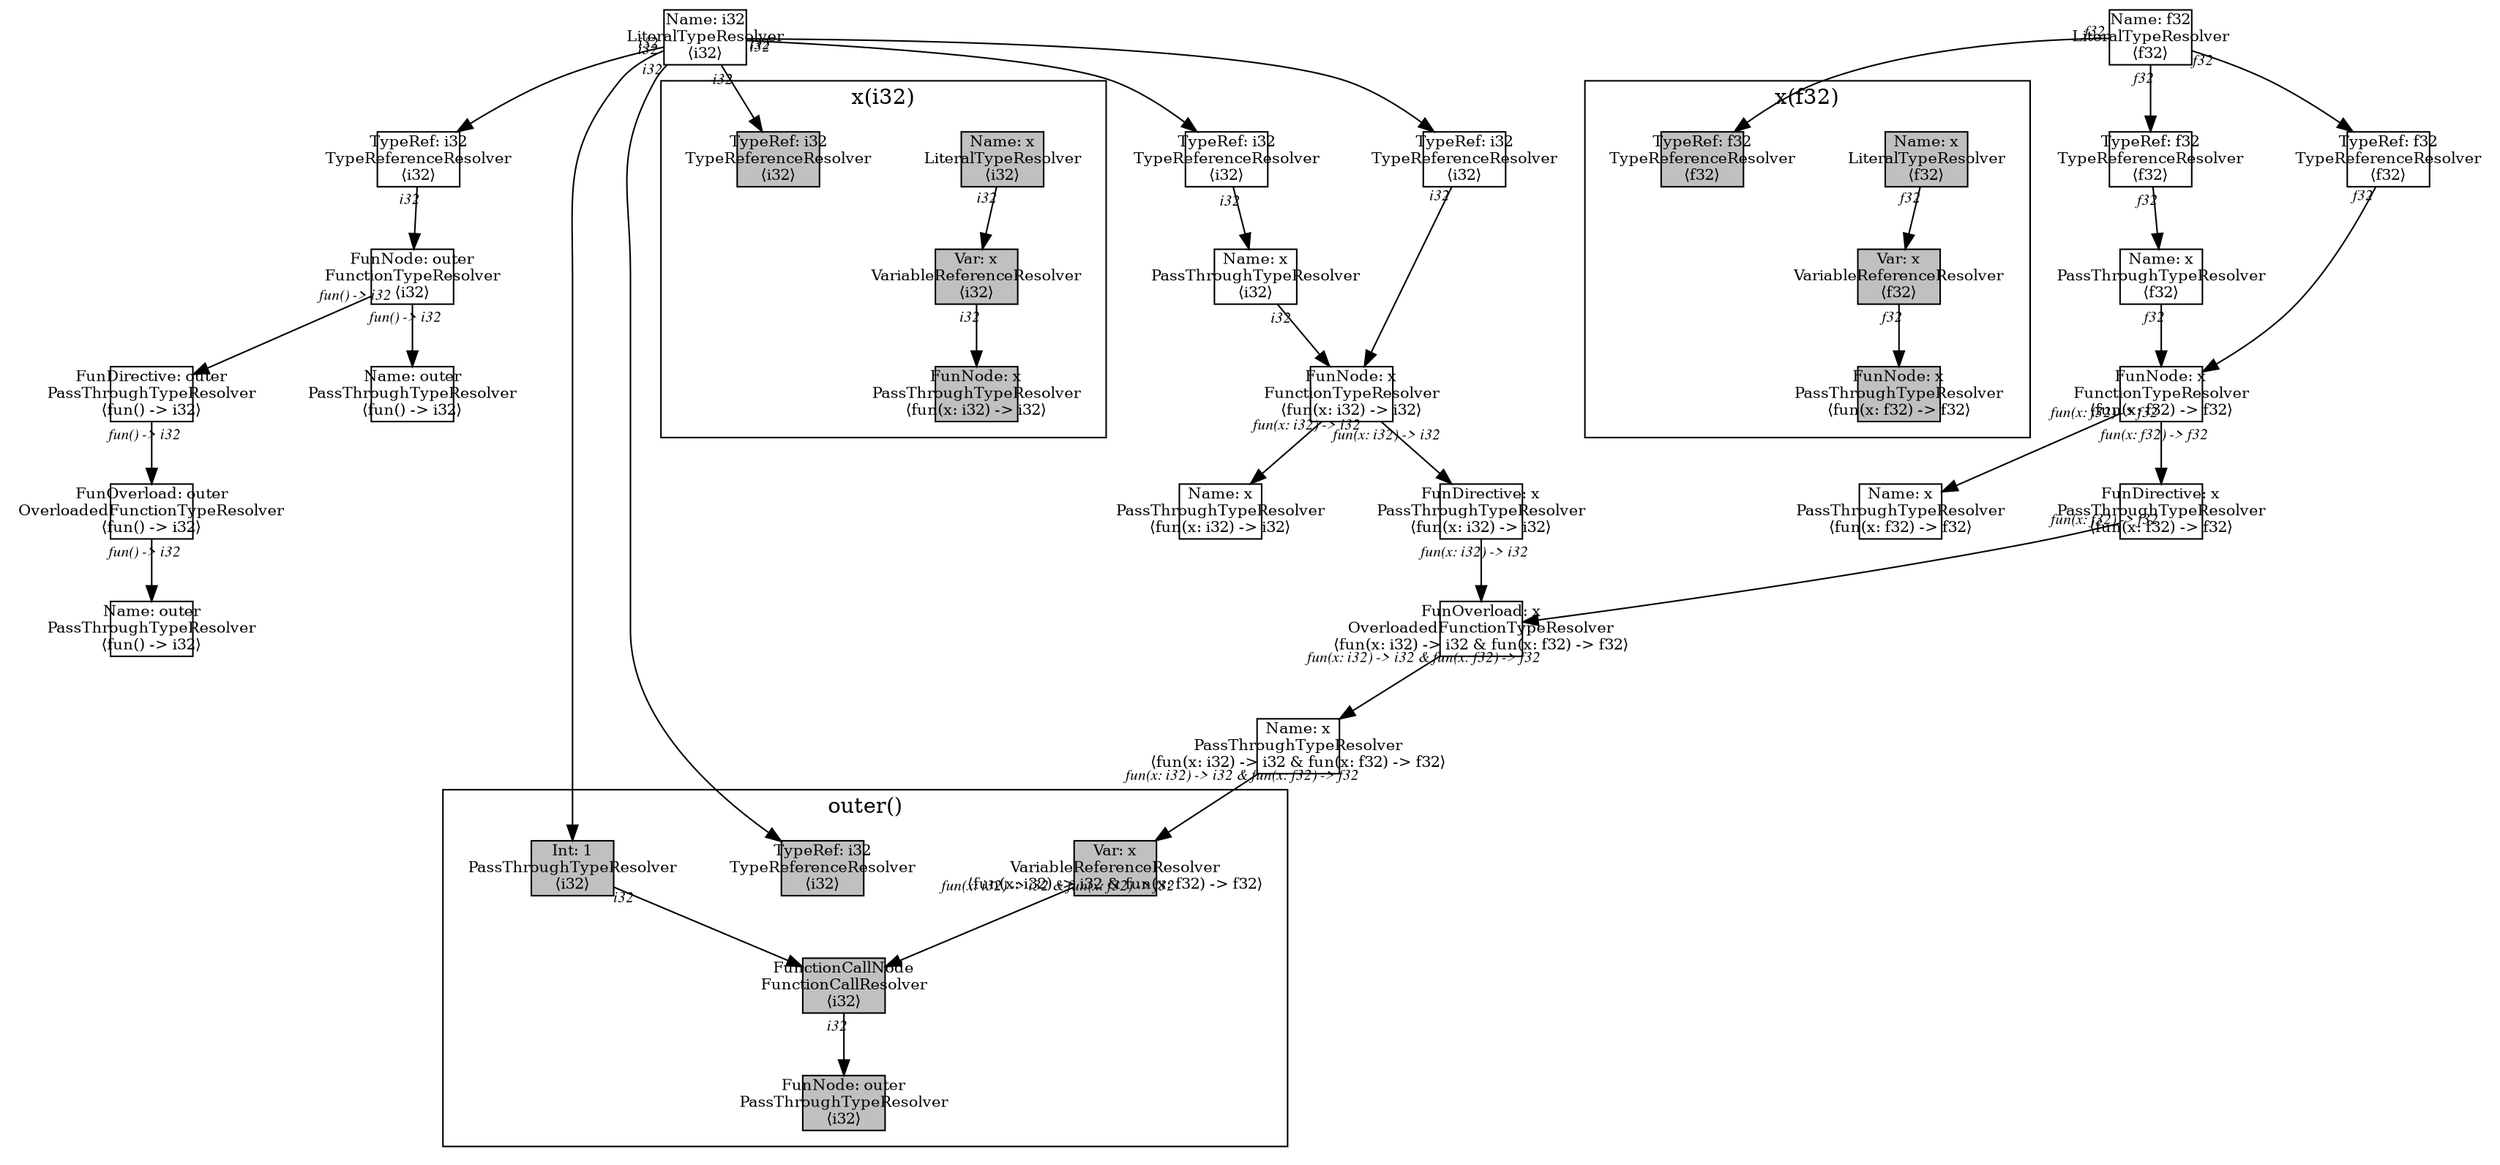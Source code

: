 digraph Document {
  node [shape=box,fixedsize=shape fontsize=10]
  1 [label="Name: i32\nLiteralTypeResolver\n⟨i32⟩"];
  2 [label="Name: f32\nLiteralTypeResolver\n⟨f32⟩"];
  3 [label="FunOverload: x\nOverloadedFunctionTypeResolver\n⟨fun(x: i32) -> i32 & fun(x: f32) -> f32⟩"];
  4 [label="FunDirective: x\nPassThroughTypeResolver\n⟨fun(x: i32) -> i32⟩"];
  5 [label="FunNode: x\nFunctionTypeResolver\n⟨fun(x: i32) -> i32⟩"];
  6 [label="TypeRef: i32\nTypeReferenceResolver\n⟨i32⟩"];
  7 [label="Name: x\nPassThroughTypeResolver\n⟨i32⟩"];
  8 [label="TypeRef: i32\nTypeReferenceResolver\n⟨i32⟩"];
  9 [label="Name: x\nPassThroughTypeResolver\n⟨fun(x: i32) -> i32⟩"];
  10 [label="FunDirective: x\nPassThroughTypeResolver\n⟨fun(x: f32) -> f32⟩"];
  11 [label="FunNode: x\nFunctionTypeResolver\n⟨fun(x: f32) -> f32⟩"];
  12 [label="TypeRef: f32\nTypeReferenceResolver\n⟨f32⟩"];
  13 [label="Name: x\nPassThroughTypeResolver\n⟨f32⟩"];
  14 [label="TypeRef: f32\nTypeReferenceResolver\n⟨f32⟩"];
  15 [label="Name: x\nPassThroughTypeResolver\n⟨fun(x: f32) -> f32⟩"];
  16 [label="Name: x\nPassThroughTypeResolver\n⟨fun(x: i32) -> i32 & fun(x: f32) -> f32⟩"];
  17 [label="FunOverload: outer\nOverloadedFunctionTypeResolver\n⟨fun() -> i32⟩"];
  18 [label="FunDirective: outer\nPassThroughTypeResolver\n⟨fun() -> i32⟩"];
  19 [label="FunNode: outer\nFunctionTypeResolver\n⟨i32⟩"];
  20 [label="TypeRef: i32\nTypeReferenceResolver\n⟨i32⟩"];
  21 [label="Name: outer\nPassThroughTypeResolver\n⟨fun() -> i32⟩"];
  22 [label="Name: outer\nPassThroughTypeResolver\n⟨fun() -> i32⟩"];
  subgraph cluster0 {
    node [style=filled, fillcolor=grey];
    23 [label="Name: x\nLiteralTypeResolver\n⟨i32⟩"];
    24 [label="Var: x\nVariableReferenceResolver\n⟨i32⟩"];
    25 [label="FunNode: x\nPassThroughTypeResolver\n⟨fun(x: i32) -> i32⟩"];
    26 [label="TypeRef: i32\nTypeReferenceResolver\n⟨i32⟩"];
    23 -> 24[taillabel="i32" labeldistance="1" fontname="times  italic" fontsize = 10 color="black" ];
    24 -> 25[taillabel="i32" labeldistance="1" fontname="times  italic" fontsize = 10 color="black" ];
  label = "x(i32)";
}
  subgraph cluster1 {
    node [style=filled, fillcolor=grey];
    27 [label="FunctionCallNode\nFunctionCallResolver\n⟨i32⟩"];
    28 [label="Var: x\nVariableReferenceResolver\n⟨fun(x: i32) -> i32 & fun(x: f32) -> f32⟩"];
    29 [label="Int: 1\nPassThroughTypeResolver\n⟨i32⟩"];
    30 [label="FunNode: outer\nPassThroughTypeResolver\n⟨i32⟩"];
    31 [label="TypeRef: i32\nTypeReferenceResolver\n⟨i32⟩"];
    27 -> 30[taillabel="i32" labeldistance="1" fontname="times  italic" fontsize = 10 color="black" ];
    28 -> 27[taillabel="fun(x: i32) -> i32 & fun(x: f32) -> f32" labeldistance="1" fontname="times  italic" fontsize = 10 color="black" ];
    29 -> 27[taillabel="i32" labeldistance="1" fontname="times  italic" fontsize = 10 color="black" ];
  label = "outer()";
}
  subgraph cluster2 {
    node [style=filled, fillcolor=grey];
    32 [label="Name: x\nLiteralTypeResolver\n⟨f32⟩"];
    33 [label="Var: x\nVariableReferenceResolver\n⟨f32⟩"];
    34 [label="FunNode: x\nPassThroughTypeResolver\n⟨fun(x: f32) -> f32⟩"];
    35 [label="TypeRef: f32\nTypeReferenceResolver\n⟨f32⟩"];
    32 -> 33[taillabel="f32" labeldistance="1" fontname="times  italic" fontsize = 10 color="black" ];
    33 -> 34[taillabel="f32" labeldistance="1" fontname="times  italic" fontsize = 10 color="black" ];
  label = "x(f32)";
}
  1 -> 6[taillabel="i32" labeldistance="1" fontname="times  italic" fontsize = 10 color="black" ];
  1 -> 8[taillabel="i32" labeldistance="1" fontname="times  italic" fontsize = 10 color="black" ];
  1 -> 20[taillabel="i32" labeldistance="1" fontname="times  italic" fontsize = 10 color="black" ];
  1 -> 26[taillabel="i32" labeldistance="1" fontname="times  italic" fontsize = 10 color="black" ];
  1 -> 29[taillabel="i32" labeldistance="1" fontname="times  italic" fontsize = 10 color="black" ];
  1 -> 31[taillabel="i32" labeldistance="1" fontname="times  italic" fontsize = 10 color="black" ];
  2 -> 12[taillabel="f32" labeldistance="1" fontname="times  italic" fontsize = 10 color="black" ];
  2 -> 14[taillabel="f32" labeldistance="1" fontname="times  italic" fontsize = 10 color="black" ];
  2 -> 35[taillabel="f32" labeldistance="1" fontname="times  italic" fontsize = 10 color="black" ];
  3 -> 16[taillabel="fun(x: i32) -> i32 & fun(x: f32) -> f32" labeldistance="1" fontname="times  italic" fontsize = 10 color="black" ];
  4 -> 3[taillabel="fun(x: i32) -> i32" labeldistance="1" fontname="times  italic" fontsize = 10 color="black" ];
  5 -> 9[taillabel="fun(x: i32) -> i32" labeldistance="1" fontname="times  italic" fontsize = 10 color="black" ];
  5 -> 4[taillabel="fun(x: i32) -> i32" labeldistance="1" fontname="times  italic" fontsize = 10 color="black" ];
  6 -> 7[taillabel="i32" labeldistance="1" fontname="times  italic" fontsize = 10 color="black" ];
  7 -> 5[taillabel="i32" labeldistance="1" fontname="times  italic" fontsize = 10 color="black" ];
  8 -> 5[taillabel="i32" labeldistance="1" fontname="times  italic" fontsize = 10 color="black" ];
  10 -> 3[taillabel="fun(x: f32) -> f32" labeldistance="1" fontname="times  italic" fontsize = 10 color="black" ];
  11 -> 15[taillabel="fun(x: f32) -> f32" labeldistance="1" fontname="times  italic" fontsize = 10 color="black" ];
  11 -> 10[taillabel="fun(x: f32) -> f32" labeldistance="1" fontname="times  italic" fontsize = 10 color="black" ];
  12 -> 13[taillabel="f32" labeldistance="1" fontname="times  italic" fontsize = 10 color="black" ];
  13 -> 11[taillabel="f32" labeldistance="1" fontname="times  italic" fontsize = 10 color="black" ];
  14 -> 11[taillabel="f32" labeldistance="1" fontname="times  italic" fontsize = 10 color="black" ];
  16 -> 28[taillabel="fun(x: i32) -> i32 & fun(x: f32) -> f32" labeldistance="1" fontname="times  italic" fontsize = 10 color="black" ];
  17 -> 22[taillabel="fun() -> i32" labeldistance="1" fontname="times  italic" fontsize = 10 color="black" ];
  18 -> 17[taillabel="fun() -> i32" labeldistance="1" fontname="times  italic" fontsize = 10 color="black" ];
  19 -> 21[taillabel="fun() -> i32" labeldistance="1" fontname="times  italic" fontsize = 10 color="black" ];
  19 -> 18[taillabel="fun() -> i32" labeldistance="1" fontname="times  italic" fontsize = 10 color="black" ];
  20 -> 19[taillabel="i32" labeldistance="1" fontname="times  italic" fontsize = 10 color="black" ];
  label="";
}
